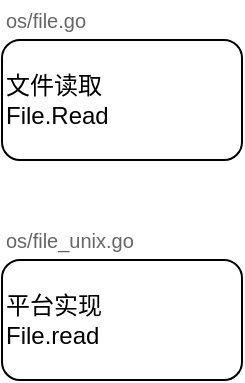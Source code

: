 <mxfile version="12.1.1" type="github" pages="2">
  <diagram id="6CCXjJKxpzkXWb-nNNO-" name="Page-1">
    <mxGraphModel dx="782" dy="382" grid="1" gridSize="10" guides="1" tooltips="1" connect="1" arrows="1" fold="1" page="1" pageScale="1" pageWidth="1654" pageHeight="1169" math="0" shadow="0">
      <root>
        <mxCell id="0"/>
        <mxCell id="1" parent="0"/>
        <mxCell id="iPBGWowpunn-7tU2Wu3a-6" value="&lt;div align=&quot;left&quot;&gt;文件读取&lt;br&gt;File.Read&lt;br&gt;&lt;/div&gt;" style="rounded=1;whiteSpace=wrap;html=1;align=left;" vertex="1" parent="1">
          <mxGeometry x="40" y="40" width="120" height="60" as="geometry"/>
        </mxCell>
        <mxCell id="iPBGWowpunn-7tU2Wu3a-7" value="&lt;div align=&quot;left&quot;&gt;平台实现&lt;br&gt;File.read&lt;br&gt;&lt;/div&gt;" style="rounded=1;whiteSpace=wrap;html=1;align=left;" vertex="1" parent="1">
          <mxGeometry x="40" y="150" width="120" height="60" as="geometry"/>
        </mxCell>
        <mxCell id="iPBGWowpunn-7tU2Wu3a-8" value="&lt;div align=&quot;left&quot;&gt;&lt;font style=&quot;font-size: 10px&quot; color=&quot;#666666&quot;&gt;os/file.go&lt;/font&gt;&lt;/div&gt;" style="text;html=1;strokeColor=none;fillColor=none;align=left;verticalAlign=middle;whiteSpace=wrap;rounded=0;" vertex="1" parent="1">
          <mxGeometry x="40" y="20" width="50" height="20" as="geometry"/>
        </mxCell>
        <mxCell id="iPBGWowpunn-7tU2Wu3a-9" value="&lt;div align=&quot;left&quot;&gt;&lt;font style=&quot;font-size: 10px&quot; color=&quot;#666666&quot;&gt;os/file_unix.go&lt;/font&gt;&lt;/div&gt;" style="text;html=1;strokeColor=none;fillColor=none;align=left;verticalAlign=middle;whiteSpace=wrap;rounded=0;" vertex="1" parent="1">
          <mxGeometry x="40" y="130" width="70" height="20" as="geometry"/>
        </mxCell>
      </root>
    </mxGraphModel>
  </diagram>
  <diagram id="wnVgFXEB193S0q1koUHZ" name="File.Read流程">
    <mxGraphModel dx="1303" dy="637" grid="1" gridSize="10" guides="1" tooltips="1" connect="1" arrows="1" fold="1" page="1" pageScale="1" pageWidth="1654" pageHeight="1169" math="0" shadow="0">
      <root>
        <mxCell id="ckL3LIoVxV53yeUhi4b4-0"/>
        <mxCell id="ckL3LIoVxV53yeUhi4b4-1" parent="ckL3LIoVxV53yeUhi4b4-0"/>
        <mxCell id="ckL3LIoVxV53yeUhi4b4-2" value="Read" style="rounded=1;whiteSpace=wrap;html=1;" vertex="1" parent="ckL3LIoVxV53yeUhi4b4-1">
          <mxGeometry x="180" y="320" width="120" height="40" as="geometry"/>
        </mxCell>
        <mxCell id="ckL3LIoVxV53yeUhi4b4-3" value="FD.read" style="rounded=1;whiteSpace=wrap;html=1;" vertex="1" parent="ckL3LIoVxV53yeUhi4b4-1">
          <mxGeometry x="340" y="320" width="120" height="40" as="geometry"/>
        </mxCell>
        <mxCell id="ckL3LIoVxV53yeUhi4b4-4" value="Open" style="rounded=1;whiteSpace=wrap;html=1;" vertex="1" parent="ckL3LIoVxV53yeUhi4b4-1">
          <mxGeometry x="20" y="320" width="120" height="40" as="geometry"/>
        </mxCell>
        <mxCell id="ckL3LIoVxV53yeUhi4b4-5" value="FD&lt;br&gt;pollable&lt;br&gt;... ..." style="text;html=1;strokeColor=#000000;fillColor=none;align=center;verticalAlign=middle;whiteSpace=wrap;rounded=0;dashed=1;" vertex="1" parent="ckL3LIoVxV53yeUhi4b4-1">
          <mxGeometry x="30" y="370" width="100" height="110" as="geometry"/>
        </mxCell>
        <mxCell id="ckL3LIoVxV53yeUhi4b4-6" value="(File)" style="text;html=1;strokeColor=none;fillColor=none;align=center;verticalAlign=middle;whiteSpace=wrap;rounded=0;dashed=1;" vertex="1" parent="ckL3LIoVxV53yeUhi4b4-1">
          <mxGeometry x="60" y="300" width="40" height="20" as="geometry"/>
        </mxCell>
        <mxCell id="ckL3LIoVxV53yeUhi4b4-8" value="(File)" style="text;html=1;strokeColor=none;fillColor=none;align=center;verticalAlign=middle;whiteSpace=wrap;rounded=0;dashed=1;" vertex="1" parent="ckL3LIoVxV53yeUhi4b4-1">
          <mxGeometry x="220" y="300" width="40" height="20" as="geometry"/>
        </mxCell>
        <mxCell id="ckL3LIoVxV53yeUhi4b4-9" value="(FD)" style="text;html=1;strokeColor=none;fillColor=none;align=center;verticalAlign=middle;whiteSpace=wrap;rounded=0;dashed=1;" vertex="1" parent="ckL3LIoVxV53yeUhi4b4-1">
          <mxGeometry x="380" y="300" width="40" height="20" as="geometry"/>
        </mxCell>
        <mxCell id="ckL3LIoVxV53yeUhi4b4-10" value="syscall.Read" style="rounded=1;whiteSpace=wrap;html=1;" vertex="1" parent="ckL3LIoVxV53yeUhi4b4-1">
          <mxGeometry x="640" y="150" width="120" height="40" as="geometry"/>
        </mxCell>
        <mxCell id="ckL3LIoVxV53yeUhi4b4-11" value="" style="shape=curlyBracket;whiteSpace=wrap;html=1;rounded=1;strokeColor=#000000;" vertex="1" parent="ckL3LIoVxV53yeUhi4b4-1">
          <mxGeometry x="480" y="170" width="20" height="340" as="geometry"/>
        </mxCell>
      </root>
    </mxGraphModel>
  </diagram>
</mxfile>
